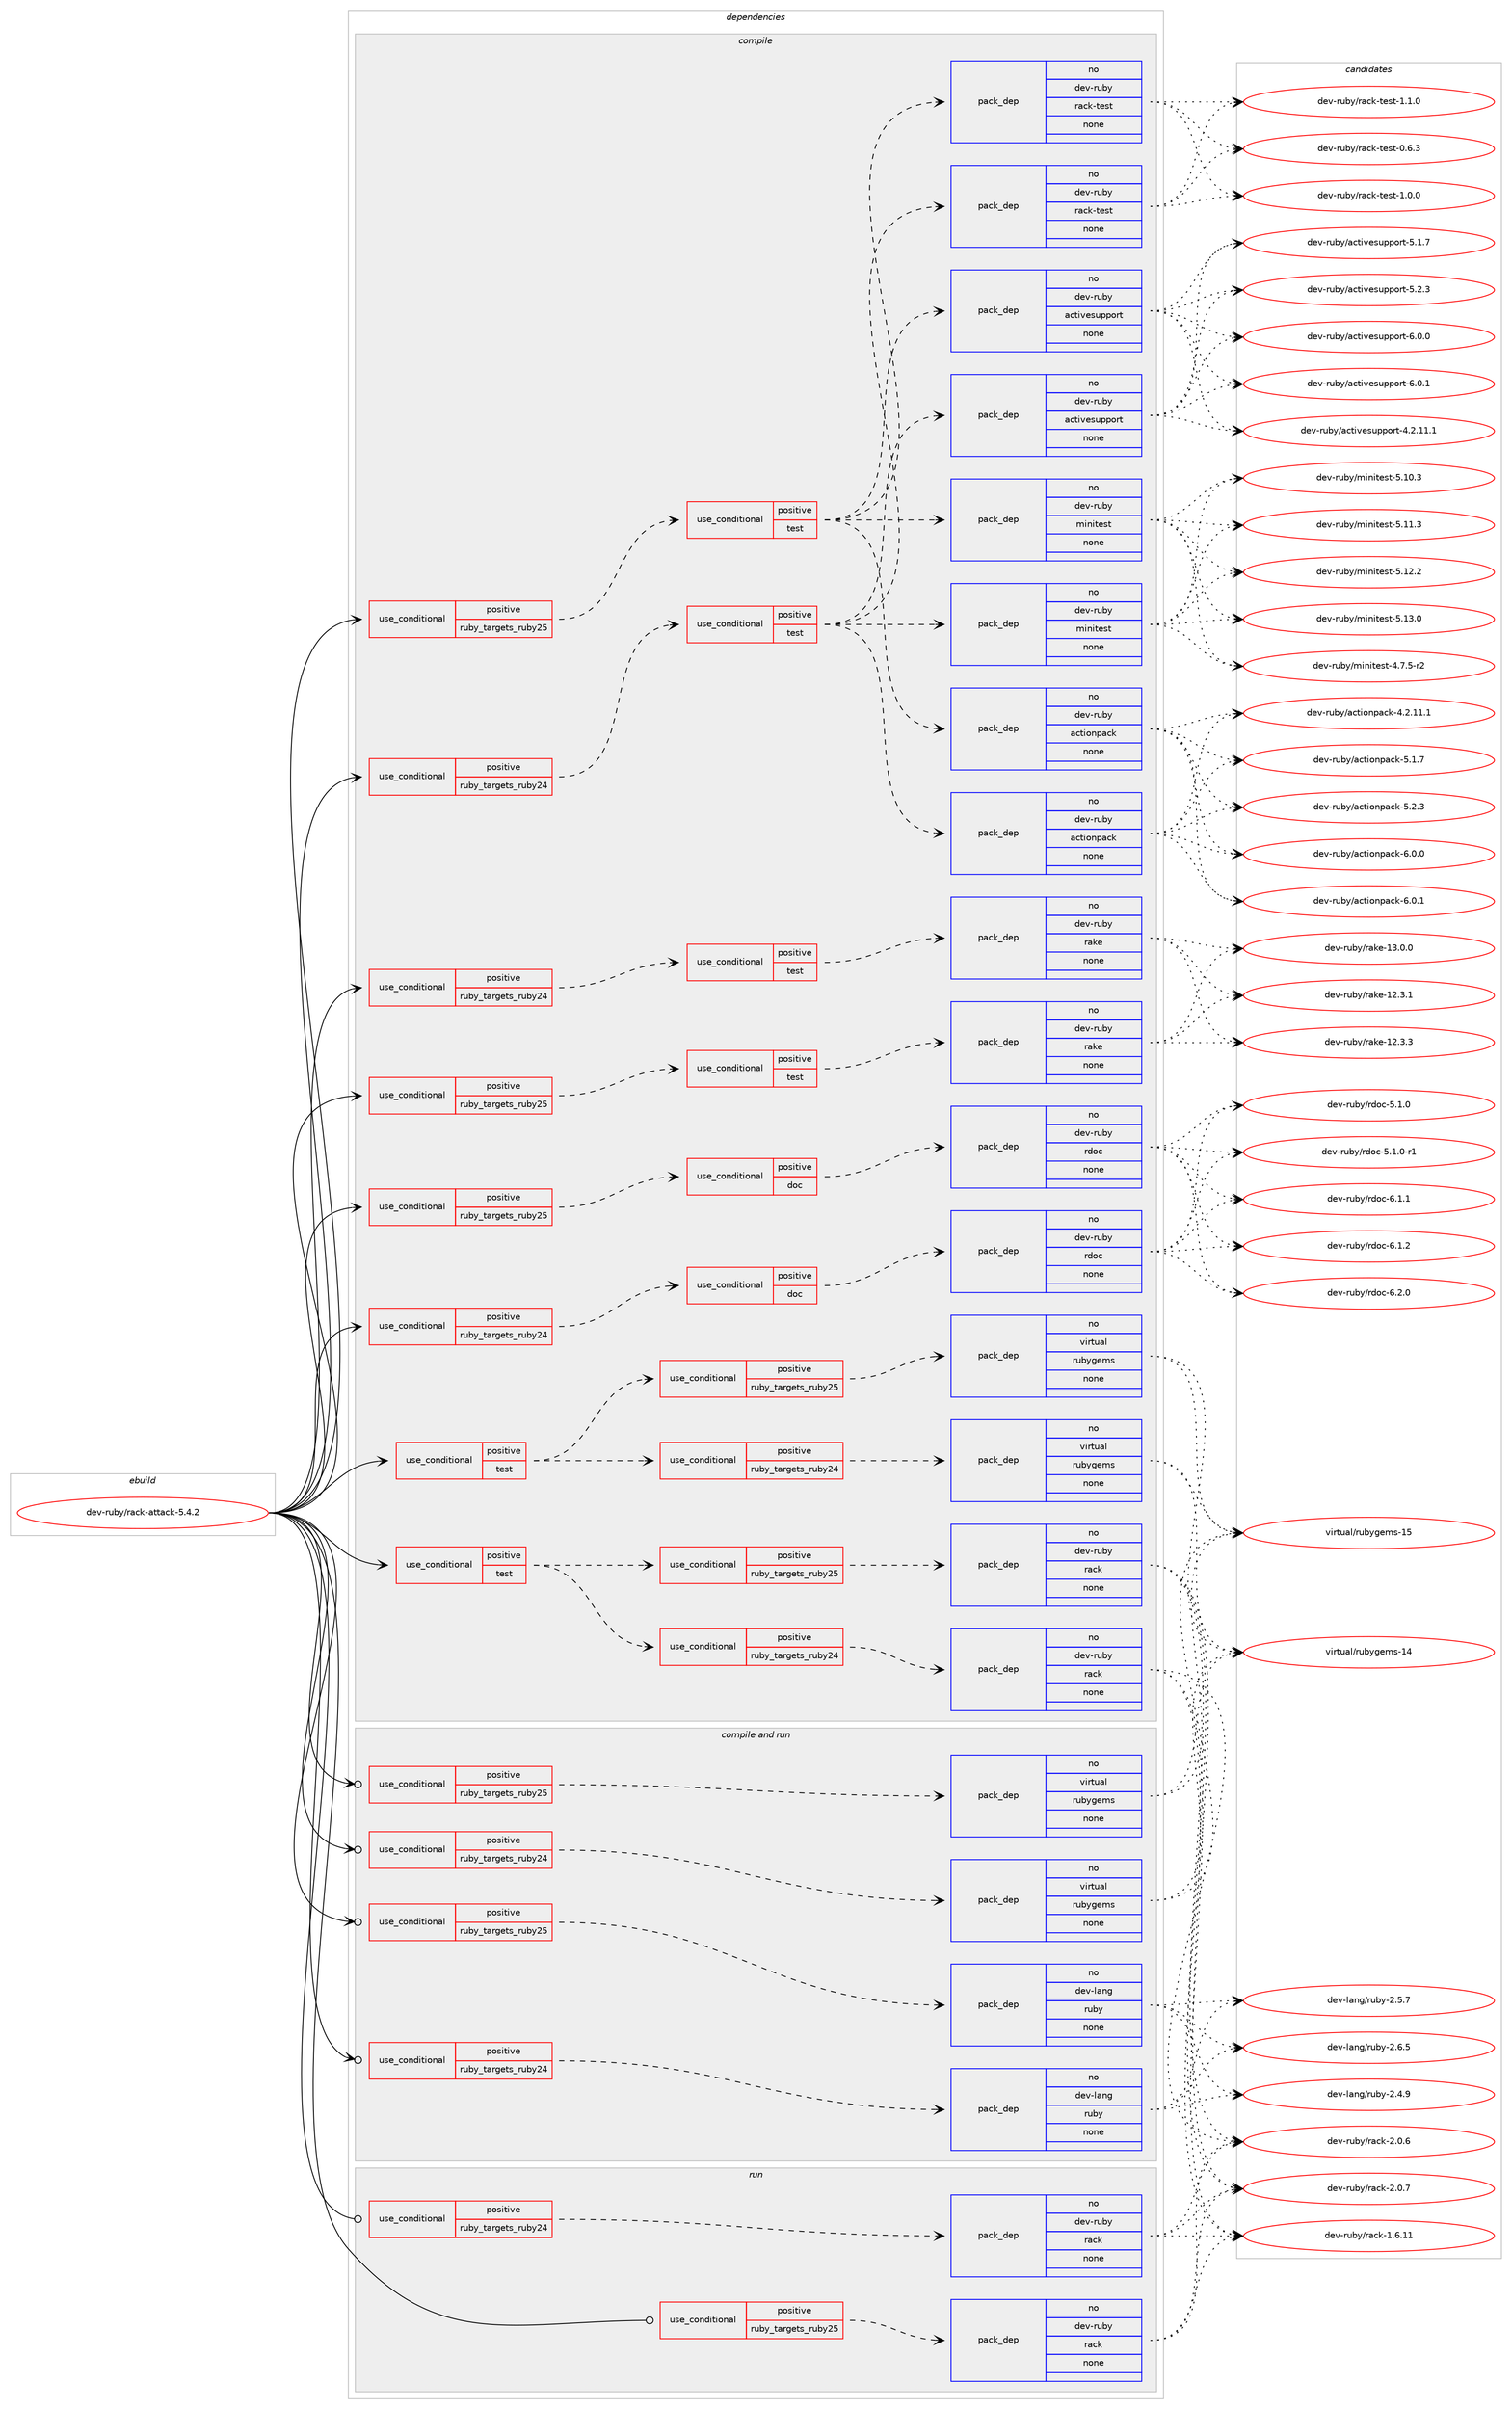 digraph prolog {

# *************
# Graph options
# *************

newrank=true;
concentrate=true;
compound=true;
graph [rankdir=LR,fontname=Helvetica,fontsize=10,ranksep=1.5];#, ranksep=2.5, nodesep=0.2];
edge  [arrowhead=vee];
node  [fontname=Helvetica,fontsize=10];

# **********
# The ebuild
# **********

subgraph cluster_leftcol {
color=gray;
rank=same;
label=<<i>ebuild</i>>;
id [label="dev-ruby/rack-attack-5.4.2", color=red, width=4, href="../dev-ruby/rack-attack-5.4.2.svg"];
}

# ****************
# The dependencies
# ****************

subgraph cluster_midcol {
color=gray;
label=<<i>dependencies</i>>;
subgraph cluster_compile {
fillcolor="#eeeeee";
style=filled;
label=<<i>compile</i>>;
subgraph cond171265 {
dependency702301 [label=<<TABLE BORDER="0" CELLBORDER="1" CELLSPACING="0" CELLPADDING="4"><TR><TD ROWSPAN="3" CELLPADDING="10">use_conditional</TD></TR><TR><TD>positive</TD></TR><TR><TD>ruby_targets_ruby24</TD></TR></TABLE>>, shape=none, color=red];
subgraph cond171266 {
dependency702302 [label=<<TABLE BORDER="0" CELLBORDER="1" CELLSPACING="0" CELLPADDING="4"><TR><TD ROWSPAN="3" CELLPADDING="10">use_conditional</TD></TR><TR><TD>positive</TD></TR><TR><TD>doc</TD></TR></TABLE>>, shape=none, color=red];
subgraph pack519006 {
dependency702303 [label=<<TABLE BORDER="0" CELLBORDER="1" CELLSPACING="0" CELLPADDING="4" WIDTH="220"><TR><TD ROWSPAN="6" CELLPADDING="30">pack_dep</TD></TR><TR><TD WIDTH="110">no</TD></TR><TR><TD>dev-ruby</TD></TR><TR><TD>rdoc</TD></TR><TR><TD>none</TD></TR><TR><TD></TD></TR></TABLE>>, shape=none, color=blue];
}
dependency702302:e -> dependency702303:w [weight=20,style="dashed",arrowhead="vee"];
}
dependency702301:e -> dependency702302:w [weight=20,style="dashed",arrowhead="vee"];
}
id:e -> dependency702301:w [weight=20,style="solid",arrowhead="vee"];
subgraph cond171267 {
dependency702304 [label=<<TABLE BORDER="0" CELLBORDER="1" CELLSPACING="0" CELLPADDING="4"><TR><TD ROWSPAN="3" CELLPADDING="10">use_conditional</TD></TR><TR><TD>positive</TD></TR><TR><TD>ruby_targets_ruby24</TD></TR></TABLE>>, shape=none, color=red];
subgraph cond171268 {
dependency702305 [label=<<TABLE BORDER="0" CELLBORDER="1" CELLSPACING="0" CELLPADDING="4"><TR><TD ROWSPAN="3" CELLPADDING="10">use_conditional</TD></TR><TR><TD>positive</TD></TR><TR><TD>test</TD></TR></TABLE>>, shape=none, color=red];
subgraph pack519007 {
dependency702306 [label=<<TABLE BORDER="0" CELLBORDER="1" CELLSPACING="0" CELLPADDING="4" WIDTH="220"><TR><TD ROWSPAN="6" CELLPADDING="30">pack_dep</TD></TR><TR><TD WIDTH="110">no</TD></TR><TR><TD>dev-ruby</TD></TR><TR><TD>actionpack</TD></TR><TR><TD>none</TD></TR><TR><TD></TD></TR></TABLE>>, shape=none, color=blue];
}
dependency702305:e -> dependency702306:w [weight=20,style="dashed",arrowhead="vee"];
subgraph pack519008 {
dependency702307 [label=<<TABLE BORDER="0" CELLBORDER="1" CELLSPACING="0" CELLPADDING="4" WIDTH="220"><TR><TD ROWSPAN="6" CELLPADDING="30">pack_dep</TD></TR><TR><TD WIDTH="110">no</TD></TR><TR><TD>dev-ruby</TD></TR><TR><TD>activesupport</TD></TR><TR><TD>none</TD></TR><TR><TD></TD></TR></TABLE>>, shape=none, color=blue];
}
dependency702305:e -> dependency702307:w [weight=20,style="dashed",arrowhead="vee"];
subgraph pack519009 {
dependency702308 [label=<<TABLE BORDER="0" CELLBORDER="1" CELLSPACING="0" CELLPADDING="4" WIDTH="220"><TR><TD ROWSPAN="6" CELLPADDING="30">pack_dep</TD></TR><TR><TD WIDTH="110">no</TD></TR><TR><TD>dev-ruby</TD></TR><TR><TD>rack-test</TD></TR><TR><TD>none</TD></TR><TR><TD></TD></TR></TABLE>>, shape=none, color=blue];
}
dependency702305:e -> dependency702308:w [weight=20,style="dashed",arrowhead="vee"];
subgraph pack519010 {
dependency702309 [label=<<TABLE BORDER="0" CELLBORDER="1" CELLSPACING="0" CELLPADDING="4" WIDTH="220"><TR><TD ROWSPAN="6" CELLPADDING="30">pack_dep</TD></TR><TR><TD WIDTH="110">no</TD></TR><TR><TD>dev-ruby</TD></TR><TR><TD>minitest</TD></TR><TR><TD>none</TD></TR><TR><TD></TD></TR></TABLE>>, shape=none, color=blue];
}
dependency702305:e -> dependency702309:w [weight=20,style="dashed",arrowhead="vee"];
}
dependency702304:e -> dependency702305:w [weight=20,style="dashed",arrowhead="vee"];
}
id:e -> dependency702304:w [weight=20,style="solid",arrowhead="vee"];
subgraph cond171269 {
dependency702310 [label=<<TABLE BORDER="0" CELLBORDER="1" CELLSPACING="0" CELLPADDING="4"><TR><TD ROWSPAN="3" CELLPADDING="10">use_conditional</TD></TR><TR><TD>positive</TD></TR><TR><TD>ruby_targets_ruby24</TD></TR></TABLE>>, shape=none, color=red];
subgraph cond171270 {
dependency702311 [label=<<TABLE BORDER="0" CELLBORDER="1" CELLSPACING="0" CELLPADDING="4"><TR><TD ROWSPAN="3" CELLPADDING="10">use_conditional</TD></TR><TR><TD>positive</TD></TR><TR><TD>test</TD></TR></TABLE>>, shape=none, color=red];
subgraph pack519011 {
dependency702312 [label=<<TABLE BORDER="0" CELLBORDER="1" CELLSPACING="0" CELLPADDING="4" WIDTH="220"><TR><TD ROWSPAN="6" CELLPADDING="30">pack_dep</TD></TR><TR><TD WIDTH="110">no</TD></TR><TR><TD>dev-ruby</TD></TR><TR><TD>rake</TD></TR><TR><TD>none</TD></TR><TR><TD></TD></TR></TABLE>>, shape=none, color=blue];
}
dependency702311:e -> dependency702312:w [weight=20,style="dashed",arrowhead="vee"];
}
dependency702310:e -> dependency702311:w [weight=20,style="dashed",arrowhead="vee"];
}
id:e -> dependency702310:w [weight=20,style="solid",arrowhead="vee"];
subgraph cond171271 {
dependency702313 [label=<<TABLE BORDER="0" CELLBORDER="1" CELLSPACING="0" CELLPADDING="4"><TR><TD ROWSPAN="3" CELLPADDING="10">use_conditional</TD></TR><TR><TD>positive</TD></TR><TR><TD>ruby_targets_ruby25</TD></TR></TABLE>>, shape=none, color=red];
subgraph cond171272 {
dependency702314 [label=<<TABLE BORDER="0" CELLBORDER="1" CELLSPACING="0" CELLPADDING="4"><TR><TD ROWSPAN="3" CELLPADDING="10">use_conditional</TD></TR><TR><TD>positive</TD></TR><TR><TD>doc</TD></TR></TABLE>>, shape=none, color=red];
subgraph pack519012 {
dependency702315 [label=<<TABLE BORDER="0" CELLBORDER="1" CELLSPACING="0" CELLPADDING="4" WIDTH="220"><TR><TD ROWSPAN="6" CELLPADDING="30">pack_dep</TD></TR><TR><TD WIDTH="110">no</TD></TR><TR><TD>dev-ruby</TD></TR><TR><TD>rdoc</TD></TR><TR><TD>none</TD></TR><TR><TD></TD></TR></TABLE>>, shape=none, color=blue];
}
dependency702314:e -> dependency702315:w [weight=20,style="dashed",arrowhead="vee"];
}
dependency702313:e -> dependency702314:w [weight=20,style="dashed",arrowhead="vee"];
}
id:e -> dependency702313:w [weight=20,style="solid",arrowhead="vee"];
subgraph cond171273 {
dependency702316 [label=<<TABLE BORDER="0" CELLBORDER="1" CELLSPACING="0" CELLPADDING="4"><TR><TD ROWSPAN="3" CELLPADDING="10">use_conditional</TD></TR><TR><TD>positive</TD></TR><TR><TD>ruby_targets_ruby25</TD></TR></TABLE>>, shape=none, color=red];
subgraph cond171274 {
dependency702317 [label=<<TABLE BORDER="0" CELLBORDER="1" CELLSPACING="0" CELLPADDING="4"><TR><TD ROWSPAN="3" CELLPADDING="10">use_conditional</TD></TR><TR><TD>positive</TD></TR><TR><TD>test</TD></TR></TABLE>>, shape=none, color=red];
subgraph pack519013 {
dependency702318 [label=<<TABLE BORDER="0" CELLBORDER="1" CELLSPACING="0" CELLPADDING="4" WIDTH="220"><TR><TD ROWSPAN="6" CELLPADDING="30">pack_dep</TD></TR><TR><TD WIDTH="110">no</TD></TR><TR><TD>dev-ruby</TD></TR><TR><TD>actionpack</TD></TR><TR><TD>none</TD></TR><TR><TD></TD></TR></TABLE>>, shape=none, color=blue];
}
dependency702317:e -> dependency702318:w [weight=20,style="dashed",arrowhead="vee"];
subgraph pack519014 {
dependency702319 [label=<<TABLE BORDER="0" CELLBORDER="1" CELLSPACING="0" CELLPADDING="4" WIDTH="220"><TR><TD ROWSPAN="6" CELLPADDING="30">pack_dep</TD></TR><TR><TD WIDTH="110">no</TD></TR><TR><TD>dev-ruby</TD></TR><TR><TD>activesupport</TD></TR><TR><TD>none</TD></TR><TR><TD></TD></TR></TABLE>>, shape=none, color=blue];
}
dependency702317:e -> dependency702319:w [weight=20,style="dashed",arrowhead="vee"];
subgraph pack519015 {
dependency702320 [label=<<TABLE BORDER="0" CELLBORDER="1" CELLSPACING="0" CELLPADDING="4" WIDTH="220"><TR><TD ROWSPAN="6" CELLPADDING="30">pack_dep</TD></TR><TR><TD WIDTH="110">no</TD></TR><TR><TD>dev-ruby</TD></TR><TR><TD>rack-test</TD></TR><TR><TD>none</TD></TR><TR><TD></TD></TR></TABLE>>, shape=none, color=blue];
}
dependency702317:e -> dependency702320:w [weight=20,style="dashed",arrowhead="vee"];
subgraph pack519016 {
dependency702321 [label=<<TABLE BORDER="0" CELLBORDER="1" CELLSPACING="0" CELLPADDING="4" WIDTH="220"><TR><TD ROWSPAN="6" CELLPADDING="30">pack_dep</TD></TR><TR><TD WIDTH="110">no</TD></TR><TR><TD>dev-ruby</TD></TR><TR><TD>minitest</TD></TR><TR><TD>none</TD></TR><TR><TD></TD></TR></TABLE>>, shape=none, color=blue];
}
dependency702317:e -> dependency702321:w [weight=20,style="dashed",arrowhead="vee"];
}
dependency702316:e -> dependency702317:w [weight=20,style="dashed",arrowhead="vee"];
}
id:e -> dependency702316:w [weight=20,style="solid",arrowhead="vee"];
subgraph cond171275 {
dependency702322 [label=<<TABLE BORDER="0" CELLBORDER="1" CELLSPACING="0" CELLPADDING="4"><TR><TD ROWSPAN="3" CELLPADDING="10">use_conditional</TD></TR><TR><TD>positive</TD></TR><TR><TD>ruby_targets_ruby25</TD></TR></TABLE>>, shape=none, color=red];
subgraph cond171276 {
dependency702323 [label=<<TABLE BORDER="0" CELLBORDER="1" CELLSPACING="0" CELLPADDING="4"><TR><TD ROWSPAN="3" CELLPADDING="10">use_conditional</TD></TR><TR><TD>positive</TD></TR><TR><TD>test</TD></TR></TABLE>>, shape=none, color=red];
subgraph pack519017 {
dependency702324 [label=<<TABLE BORDER="0" CELLBORDER="1" CELLSPACING="0" CELLPADDING="4" WIDTH="220"><TR><TD ROWSPAN="6" CELLPADDING="30">pack_dep</TD></TR><TR><TD WIDTH="110">no</TD></TR><TR><TD>dev-ruby</TD></TR><TR><TD>rake</TD></TR><TR><TD>none</TD></TR><TR><TD></TD></TR></TABLE>>, shape=none, color=blue];
}
dependency702323:e -> dependency702324:w [weight=20,style="dashed",arrowhead="vee"];
}
dependency702322:e -> dependency702323:w [weight=20,style="dashed",arrowhead="vee"];
}
id:e -> dependency702322:w [weight=20,style="solid",arrowhead="vee"];
subgraph cond171277 {
dependency702325 [label=<<TABLE BORDER="0" CELLBORDER="1" CELLSPACING="0" CELLPADDING="4"><TR><TD ROWSPAN="3" CELLPADDING="10">use_conditional</TD></TR><TR><TD>positive</TD></TR><TR><TD>test</TD></TR></TABLE>>, shape=none, color=red];
subgraph cond171278 {
dependency702326 [label=<<TABLE BORDER="0" CELLBORDER="1" CELLSPACING="0" CELLPADDING="4"><TR><TD ROWSPAN="3" CELLPADDING="10">use_conditional</TD></TR><TR><TD>positive</TD></TR><TR><TD>ruby_targets_ruby24</TD></TR></TABLE>>, shape=none, color=red];
subgraph pack519018 {
dependency702327 [label=<<TABLE BORDER="0" CELLBORDER="1" CELLSPACING="0" CELLPADDING="4" WIDTH="220"><TR><TD ROWSPAN="6" CELLPADDING="30">pack_dep</TD></TR><TR><TD WIDTH="110">no</TD></TR><TR><TD>dev-ruby</TD></TR><TR><TD>rack</TD></TR><TR><TD>none</TD></TR><TR><TD></TD></TR></TABLE>>, shape=none, color=blue];
}
dependency702326:e -> dependency702327:w [weight=20,style="dashed",arrowhead="vee"];
}
dependency702325:e -> dependency702326:w [weight=20,style="dashed",arrowhead="vee"];
subgraph cond171279 {
dependency702328 [label=<<TABLE BORDER="0" CELLBORDER="1" CELLSPACING="0" CELLPADDING="4"><TR><TD ROWSPAN="3" CELLPADDING="10">use_conditional</TD></TR><TR><TD>positive</TD></TR><TR><TD>ruby_targets_ruby25</TD></TR></TABLE>>, shape=none, color=red];
subgraph pack519019 {
dependency702329 [label=<<TABLE BORDER="0" CELLBORDER="1" CELLSPACING="0" CELLPADDING="4" WIDTH="220"><TR><TD ROWSPAN="6" CELLPADDING="30">pack_dep</TD></TR><TR><TD WIDTH="110">no</TD></TR><TR><TD>dev-ruby</TD></TR><TR><TD>rack</TD></TR><TR><TD>none</TD></TR><TR><TD></TD></TR></TABLE>>, shape=none, color=blue];
}
dependency702328:e -> dependency702329:w [weight=20,style="dashed",arrowhead="vee"];
}
dependency702325:e -> dependency702328:w [weight=20,style="dashed",arrowhead="vee"];
}
id:e -> dependency702325:w [weight=20,style="solid",arrowhead="vee"];
subgraph cond171280 {
dependency702330 [label=<<TABLE BORDER="0" CELLBORDER="1" CELLSPACING="0" CELLPADDING="4"><TR><TD ROWSPAN="3" CELLPADDING="10">use_conditional</TD></TR><TR><TD>positive</TD></TR><TR><TD>test</TD></TR></TABLE>>, shape=none, color=red];
subgraph cond171281 {
dependency702331 [label=<<TABLE BORDER="0" CELLBORDER="1" CELLSPACING="0" CELLPADDING="4"><TR><TD ROWSPAN="3" CELLPADDING="10">use_conditional</TD></TR><TR><TD>positive</TD></TR><TR><TD>ruby_targets_ruby24</TD></TR></TABLE>>, shape=none, color=red];
subgraph pack519020 {
dependency702332 [label=<<TABLE BORDER="0" CELLBORDER="1" CELLSPACING="0" CELLPADDING="4" WIDTH="220"><TR><TD ROWSPAN="6" CELLPADDING="30">pack_dep</TD></TR><TR><TD WIDTH="110">no</TD></TR><TR><TD>virtual</TD></TR><TR><TD>rubygems</TD></TR><TR><TD>none</TD></TR><TR><TD></TD></TR></TABLE>>, shape=none, color=blue];
}
dependency702331:e -> dependency702332:w [weight=20,style="dashed",arrowhead="vee"];
}
dependency702330:e -> dependency702331:w [weight=20,style="dashed",arrowhead="vee"];
subgraph cond171282 {
dependency702333 [label=<<TABLE BORDER="0" CELLBORDER="1" CELLSPACING="0" CELLPADDING="4"><TR><TD ROWSPAN="3" CELLPADDING="10">use_conditional</TD></TR><TR><TD>positive</TD></TR><TR><TD>ruby_targets_ruby25</TD></TR></TABLE>>, shape=none, color=red];
subgraph pack519021 {
dependency702334 [label=<<TABLE BORDER="0" CELLBORDER="1" CELLSPACING="0" CELLPADDING="4" WIDTH="220"><TR><TD ROWSPAN="6" CELLPADDING="30">pack_dep</TD></TR><TR><TD WIDTH="110">no</TD></TR><TR><TD>virtual</TD></TR><TR><TD>rubygems</TD></TR><TR><TD>none</TD></TR><TR><TD></TD></TR></TABLE>>, shape=none, color=blue];
}
dependency702333:e -> dependency702334:w [weight=20,style="dashed",arrowhead="vee"];
}
dependency702330:e -> dependency702333:w [weight=20,style="dashed",arrowhead="vee"];
}
id:e -> dependency702330:w [weight=20,style="solid",arrowhead="vee"];
}
subgraph cluster_compileandrun {
fillcolor="#eeeeee";
style=filled;
label=<<i>compile and run</i>>;
subgraph cond171283 {
dependency702335 [label=<<TABLE BORDER="0" CELLBORDER="1" CELLSPACING="0" CELLPADDING="4"><TR><TD ROWSPAN="3" CELLPADDING="10">use_conditional</TD></TR><TR><TD>positive</TD></TR><TR><TD>ruby_targets_ruby24</TD></TR></TABLE>>, shape=none, color=red];
subgraph pack519022 {
dependency702336 [label=<<TABLE BORDER="0" CELLBORDER="1" CELLSPACING="0" CELLPADDING="4" WIDTH="220"><TR><TD ROWSPAN="6" CELLPADDING="30">pack_dep</TD></TR><TR><TD WIDTH="110">no</TD></TR><TR><TD>dev-lang</TD></TR><TR><TD>ruby</TD></TR><TR><TD>none</TD></TR><TR><TD></TD></TR></TABLE>>, shape=none, color=blue];
}
dependency702335:e -> dependency702336:w [weight=20,style="dashed",arrowhead="vee"];
}
id:e -> dependency702335:w [weight=20,style="solid",arrowhead="odotvee"];
subgraph cond171284 {
dependency702337 [label=<<TABLE BORDER="0" CELLBORDER="1" CELLSPACING="0" CELLPADDING="4"><TR><TD ROWSPAN="3" CELLPADDING="10">use_conditional</TD></TR><TR><TD>positive</TD></TR><TR><TD>ruby_targets_ruby24</TD></TR></TABLE>>, shape=none, color=red];
subgraph pack519023 {
dependency702338 [label=<<TABLE BORDER="0" CELLBORDER="1" CELLSPACING="0" CELLPADDING="4" WIDTH="220"><TR><TD ROWSPAN="6" CELLPADDING="30">pack_dep</TD></TR><TR><TD WIDTH="110">no</TD></TR><TR><TD>virtual</TD></TR><TR><TD>rubygems</TD></TR><TR><TD>none</TD></TR><TR><TD></TD></TR></TABLE>>, shape=none, color=blue];
}
dependency702337:e -> dependency702338:w [weight=20,style="dashed",arrowhead="vee"];
}
id:e -> dependency702337:w [weight=20,style="solid",arrowhead="odotvee"];
subgraph cond171285 {
dependency702339 [label=<<TABLE BORDER="0" CELLBORDER="1" CELLSPACING="0" CELLPADDING="4"><TR><TD ROWSPAN="3" CELLPADDING="10">use_conditional</TD></TR><TR><TD>positive</TD></TR><TR><TD>ruby_targets_ruby25</TD></TR></TABLE>>, shape=none, color=red];
subgraph pack519024 {
dependency702340 [label=<<TABLE BORDER="0" CELLBORDER="1" CELLSPACING="0" CELLPADDING="4" WIDTH="220"><TR><TD ROWSPAN="6" CELLPADDING="30">pack_dep</TD></TR><TR><TD WIDTH="110">no</TD></TR><TR><TD>dev-lang</TD></TR><TR><TD>ruby</TD></TR><TR><TD>none</TD></TR><TR><TD></TD></TR></TABLE>>, shape=none, color=blue];
}
dependency702339:e -> dependency702340:w [weight=20,style="dashed",arrowhead="vee"];
}
id:e -> dependency702339:w [weight=20,style="solid",arrowhead="odotvee"];
subgraph cond171286 {
dependency702341 [label=<<TABLE BORDER="0" CELLBORDER="1" CELLSPACING="0" CELLPADDING="4"><TR><TD ROWSPAN="3" CELLPADDING="10">use_conditional</TD></TR><TR><TD>positive</TD></TR><TR><TD>ruby_targets_ruby25</TD></TR></TABLE>>, shape=none, color=red];
subgraph pack519025 {
dependency702342 [label=<<TABLE BORDER="0" CELLBORDER="1" CELLSPACING="0" CELLPADDING="4" WIDTH="220"><TR><TD ROWSPAN="6" CELLPADDING="30">pack_dep</TD></TR><TR><TD WIDTH="110">no</TD></TR><TR><TD>virtual</TD></TR><TR><TD>rubygems</TD></TR><TR><TD>none</TD></TR><TR><TD></TD></TR></TABLE>>, shape=none, color=blue];
}
dependency702341:e -> dependency702342:w [weight=20,style="dashed",arrowhead="vee"];
}
id:e -> dependency702341:w [weight=20,style="solid",arrowhead="odotvee"];
}
subgraph cluster_run {
fillcolor="#eeeeee";
style=filled;
label=<<i>run</i>>;
subgraph cond171287 {
dependency702343 [label=<<TABLE BORDER="0" CELLBORDER="1" CELLSPACING="0" CELLPADDING="4"><TR><TD ROWSPAN="3" CELLPADDING="10">use_conditional</TD></TR><TR><TD>positive</TD></TR><TR><TD>ruby_targets_ruby24</TD></TR></TABLE>>, shape=none, color=red];
subgraph pack519026 {
dependency702344 [label=<<TABLE BORDER="0" CELLBORDER="1" CELLSPACING="0" CELLPADDING="4" WIDTH="220"><TR><TD ROWSPAN="6" CELLPADDING="30">pack_dep</TD></TR><TR><TD WIDTH="110">no</TD></TR><TR><TD>dev-ruby</TD></TR><TR><TD>rack</TD></TR><TR><TD>none</TD></TR><TR><TD></TD></TR></TABLE>>, shape=none, color=blue];
}
dependency702343:e -> dependency702344:w [weight=20,style="dashed",arrowhead="vee"];
}
id:e -> dependency702343:w [weight=20,style="solid",arrowhead="odot"];
subgraph cond171288 {
dependency702345 [label=<<TABLE BORDER="0" CELLBORDER="1" CELLSPACING="0" CELLPADDING="4"><TR><TD ROWSPAN="3" CELLPADDING="10">use_conditional</TD></TR><TR><TD>positive</TD></TR><TR><TD>ruby_targets_ruby25</TD></TR></TABLE>>, shape=none, color=red];
subgraph pack519027 {
dependency702346 [label=<<TABLE BORDER="0" CELLBORDER="1" CELLSPACING="0" CELLPADDING="4" WIDTH="220"><TR><TD ROWSPAN="6" CELLPADDING="30">pack_dep</TD></TR><TR><TD WIDTH="110">no</TD></TR><TR><TD>dev-ruby</TD></TR><TR><TD>rack</TD></TR><TR><TD>none</TD></TR><TR><TD></TD></TR></TABLE>>, shape=none, color=blue];
}
dependency702345:e -> dependency702346:w [weight=20,style="dashed",arrowhead="vee"];
}
id:e -> dependency702345:w [weight=20,style="solid",arrowhead="odot"];
}
}

# **************
# The candidates
# **************

subgraph cluster_choices {
rank=same;
color=gray;
label=<<i>candidates</i>>;

subgraph choice519006 {
color=black;
nodesep=1;
choice10010111845114117981214711410011199455346494648 [label="dev-ruby/rdoc-5.1.0", color=red, width=4,href="../dev-ruby/rdoc-5.1.0.svg"];
choice100101118451141179812147114100111994553464946484511449 [label="dev-ruby/rdoc-5.1.0-r1", color=red, width=4,href="../dev-ruby/rdoc-5.1.0-r1.svg"];
choice10010111845114117981214711410011199455446494649 [label="dev-ruby/rdoc-6.1.1", color=red, width=4,href="../dev-ruby/rdoc-6.1.1.svg"];
choice10010111845114117981214711410011199455446494650 [label="dev-ruby/rdoc-6.1.2", color=red, width=4,href="../dev-ruby/rdoc-6.1.2.svg"];
choice10010111845114117981214711410011199455446504648 [label="dev-ruby/rdoc-6.2.0", color=red, width=4,href="../dev-ruby/rdoc-6.2.0.svg"];
dependency702303:e -> choice10010111845114117981214711410011199455346494648:w [style=dotted,weight="100"];
dependency702303:e -> choice100101118451141179812147114100111994553464946484511449:w [style=dotted,weight="100"];
dependency702303:e -> choice10010111845114117981214711410011199455446494649:w [style=dotted,weight="100"];
dependency702303:e -> choice10010111845114117981214711410011199455446494650:w [style=dotted,weight="100"];
dependency702303:e -> choice10010111845114117981214711410011199455446504648:w [style=dotted,weight="100"];
}
subgraph choice519007 {
color=black;
nodesep=1;
choice10010111845114117981214797991161051111101129799107455246504649494649 [label="dev-ruby/actionpack-4.2.11.1", color=red, width=4,href="../dev-ruby/actionpack-4.2.11.1.svg"];
choice10010111845114117981214797991161051111101129799107455346494655 [label="dev-ruby/actionpack-5.1.7", color=red, width=4,href="../dev-ruby/actionpack-5.1.7.svg"];
choice10010111845114117981214797991161051111101129799107455346504651 [label="dev-ruby/actionpack-5.2.3", color=red, width=4,href="../dev-ruby/actionpack-5.2.3.svg"];
choice10010111845114117981214797991161051111101129799107455446484648 [label="dev-ruby/actionpack-6.0.0", color=red, width=4,href="../dev-ruby/actionpack-6.0.0.svg"];
choice10010111845114117981214797991161051111101129799107455446484649 [label="dev-ruby/actionpack-6.0.1", color=red, width=4,href="../dev-ruby/actionpack-6.0.1.svg"];
dependency702306:e -> choice10010111845114117981214797991161051111101129799107455246504649494649:w [style=dotted,weight="100"];
dependency702306:e -> choice10010111845114117981214797991161051111101129799107455346494655:w [style=dotted,weight="100"];
dependency702306:e -> choice10010111845114117981214797991161051111101129799107455346504651:w [style=dotted,weight="100"];
dependency702306:e -> choice10010111845114117981214797991161051111101129799107455446484648:w [style=dotted,weight="100"];
dependency702306:e -> choice10010111845114117981214797991161051111101129799107455446484649:w [style=dotted,weight="100"];
}
subgraph choice519008 {
color=black;
nodesep=1;
choice1001011184511411798121479799116105118101115117112112111114116455246504649494649 [label="dev-ruby/activesupport-4.2.11.1", color=red, width=4,href="../dev-ruby/activesupport-4.2.11.1.svg"];
choice1001011184511411798121479799116105118101115117112112111114116455346494655 [label="dev-ruby/activesupport-5.1.7", color=red, width=4,href="../dev-ruby/activesupport-5.1.7.svg"];
choice1001011184511411798121479799116105118101115117112112111114116455346504651 [label="dev-ruby/activesupport-5.2.3", color=red, width=4,href="../dev-ruby/activesupport-5.2.3.svg"];
choice1001011184511411798121479799116105118101115117112112111114116455446484648 [label="dev-ruby/activesupport-6.0.0", color=red, width=4,href="../dev-ruby/activesupport-6.0.0.svg"];
choice1001011184511411798121479799116105118101115117112112111114116455446484649 [label="dev-ruby/activesupport-6.0.1", color=red, width=4,href="../dev-ruby/activesupport-6.0.1.svg"];
dependency702307:e -> choice1001011184511411798121479799116105118101115117112112111114116455246504649494649:w [style=dotted,weight="100"];
dependency702307:e -> choice1001011184511411798121479799116105118101115117112112111114116455346494655:w [style=dotted,weight="100"];
dependency702307:e -> choice1001011184511411798121479799116105118101115117112112111114116455346504651:w [style=dotted,weight="100"];
dependency702307:e -> choice1001011184511411798121479799116105118101115117112112111114116455446484648:w [style=dotted,weight="100"];
dependency702307:e -> choice1001011184511411798121479799116105118101115117112112111114116455446484649:w [style=dotted,weight="100"];
}
subgraph choice519009 {
color=black;
nodesep=1;
choice100101118451141179812147114979910745116101115116454846544651 [label="dev-ruby/rack-test-0.6.3", color=red, width=4,href="../dev-ruby/rack-test-0.6.3.svg"];
choice100101118451141179812147114979910745116101115116454946484648 [label="dev-ruby/rack-test-1.0.0", color=red, width=4,href="../dev-ruby/rack-test-1.0.0.svg"];
choice100101118451141179812147114979910745116101115116454946494648 [label="dev-ruby/rack-test-1.1.0", color=red, width=4,href="../dev-ruby/rack-test-1.1.0.svg"];
dependency702308:e -> choice100101118451141179812147114979910745116101115116454846544651:w [style=dotted,weight="100"];
dependency702308:e -> choice100101118451141179812147114979910745116101115116454946484648:w [style=dotted,weight="100"];
dependency702308:e -> choice100101118451141179812147114979910745116101115116454946494648:w [style=dotted,weight="100"];
}
subgraph choice519010 {
color=black;
nodesep=1;
choice1001011184511411798121471091051101051161011151164552465546534511450 [label="dev-ruby/minitest-4.7.5-r2", color=red, width=4,href="../dev-ruby/minitest-4.7.5-r2.svg"];
choice10010111845114117981214710910511010511610111511645534649484651 [label="dev-ruby/minitest-5.10.3", color=red, width=4,href="../dev-ruby/minitest-5.10.3.svg"];
choice10010111845114117981214710910511010511610111511645534649494651 [label="dev-ruby/minitest-5.11.3", color=red, width=4,href="../dev-ruby/minitest-5.11.3.svg"];
choice10010111845114117981214710910511010511610111511645534649504650 [label="dev-ruby/minitest-5.12.2", color=red, width=4,href="../dev-ruby/minitest-5.12.2.svg"];
choice10010111845114117981214710910511010511610111511645534649514648 [label="dev-ruby/minitest-5.13.0", color=red, width=4,href="../dev-ruby/minitest-5.13.0.svg"];
dependency702309:e -> choice1001011184511411798121471091051101051161011151164552465546534511450:w [style=dotted,weight="100"];
dependency702309:e -> choice10010111845114117981214710910511010511610111511645534649484651:w [style=dotted,weight="100"];
dependency702309:e -> choice10010111845114117981214710910511010511610111511645534649494651:w [style=dotted,weight="100"];
dependency702309:e -> choice10010111845114117981214710910511010511610111511645534649504650:w [style=dotted,weight="100"];
dependency702309:e -> choice10010111845114117981214710910511010511610111511645534649514648:w [style=dotted,weight="100"];
}
subgraph choice519011 {
color=black;
nodesep=1;
choice1001011184511411798121471149710710145495046514649 [label="dev-ruby/rake-12.3.1", color=red, width=4,href="../dev-ruby/rake-12.3.1.svg"];
choice1001011184511411798121471149710710145495046514651 [label="dev-ruby/rake-12.3.3", color=red, width=4,href="../dev-ruby/rake-12.3.3.svg"];
choice1001011184511411798121471149710710145495146484648 [label="dev-ruby/rake-13.0.0", color=red, width=4,href="../dev-ruby/rake-13.0.0.svg"];
dependency702312:e -> choice1001011184511411798121471149710710145495046514649:w [style=dotted,weight="100"];
dependency702312:e -> choice1001011184511411798121471149710710145495046514651:w [style=dotted,weight="100"];
dependency702312:e -> choice1001011184511411798121471149710710145495146484648:w [style=dotted,weight="100"];
}
subgraph choice519012 {
color=black;
nodesep=1;
choice10010111845114117981214711410011199455346494648 [label="dev-ruby/rdoc-5.1.0", color=red, width=4,href="../dev-ruby/rdoc-5.1.0.svg"];
choice100101118451141179812147114100111994553464946484511449 [label="dev-ruby/rdoc-5.1.0-r1", color=red, width=4,href="../dev-ruby/rdoc-5.1.0-r1.svg"];
choice10010111845114117981214711410011199455446494649 [label="dev-ruby/rdoc-6.1.1", color=red, width=4,href="../dev-ruby/rdoc-6.1.1.svg"];
choice10010111845114117981214711410011199455446494650 [label="dev-ruby/rdoc-6.1.2", color=red, width=4,href="../dev-ruby/rdoc-6.1.2.svg"];
choice10010111845114117981214711410011199455446504648 [label="dev-ruby/rdoc-6.2.0", color=red, width=4,href="../dev-ruby/rdoc-6.2.0.svg"];
dependency702315:e -> choice10010111845114117981214711410011199455346494648:w [style=dotted,weight="100"];
dependency702315:e -> choice100101118451141179812147114100111994553464946484511449:w [style=dotted,weight="100"];
dependency702315:e -> choice10010111845114117981214711410011199455446494649:w [style=dotted,weight="100"];
dependency702315:e -> choice10010111845114117981214711410011199455446494650:w [style=dotted,weight="100"];
dependency702315:e -> choice10010111845114117981214711410011199455446504648:w [style=dotted,weight="100"];
}
subgraph choice519013 {
color=black;
nodesep=1;
choice10010111845114117981214797991161051111101129799107455246504649494649 [label="dev-ruby/actionpack-4.2.11.1", color=red, width=4,href="../dev-ruby/actionpack-4.2.11.1.svg"];
choice10010111845114117981214797991161051111101129799107455346494655 [label="dev-ruby/actionpack-5.1.7", color=red, width=4,href="../dev-ruby/actionpack-5.1.7.svg"];
choice10010111845114117981214797991161051111101129799107455346504651 [label="dev-ruby/actionpack-5.2.3", color=red, width=4,href="../dev-ruby/actionpack-5.2.3.svg"];
choice10010111845114117981214797991161051111101129799107455446484648 [label="dev-ruby/actionpack-6.0.0", color=red, width=4,href="../dev-ruby/actionpack-6.0.0.svg"];
choice10010111845114117981214797991161051111101129799107455446484649 [label="dev-ruby/actionpack-6.0.1", color=red, width=4,href="../dev-ruby/actionpack-6.0.1.svg"];
dependency702318:e -> choice10010111845114117981214797991161051111101129799107455246504649494649:w [style=dotted,weight="100"];
dependency702318:e -> choice10010111845114117981214797991161051111101129799107455346494655:w [style=dotted,weight="100"];
dependency702318:e -> choice10010111845114117981214797991161051111101129799107455346504651:w [style=dotted,weight="100"];
dependency702318:e -> choice10010111845114117981214797991161051111101129799107455446484648:w [style=dotted,weight="100"];
dependency702318:e -> choice10010111845114117981214797991161051111101129799107455446484649:w [style=dotted,weight="100"];
}
subgraph choice519014 {
color=black;
nodesep=1;
choice1001011184511411798121479799116105118101115117112112111114116455246504649494649 [label="dev-ruby/activesupport-4.2.11.1", color=red, width=4,href="../dev-ruby/activesupport-4.2.11.1.svg"];
choice1001011184511411798121479799116105118101115117112112111114116455346494655 [label="dev-ruby/activesupport-5.1.7", color=red, width=4,href="../dev-ruby/activesupport-5.1.7.svg"];
choice1001011184511411798121479799116105118101115117112112111114116455346504651 [label="dev-ruby/activesupport-5.2.3", color=red, width=4,href="../dev-ruby/activesupport-5.2.3.svg"];
choice1001011184511411798121479799116105118101115117112112111114116455446484648 [label="dev-ruby/activesupport-6.0.0", color=red, width=4,href="../dev-ruby/activesupport-6.0.0.svg"];
choice1001011184511411798121479799116105118101115117112112111114116455446484649 [label="dev-ruby/activesupport-6.0.1", color=red, width=4,href="../dev-ruby/activesupport-6.0.1.svg"];
dependency702319:e -> choice1001011184511411798121479799116105118101115117112112111114116455246504649494649:w [style=dotted,weight="100"];
dependency702319:e -> choice1001011184511411798121479799116105118101115117112112111114116455346494655:w [style=dotted,weight="100"];
dependency702319:e -> choice1001011184511411798121479799116105118101115117112112111114116455346504651:w [style=dotted,weight="100"];
dependency702319:e -> choice1001011184511411798121479799116105118101115117112112111114116455446484648:w [style=dotted,weight="100"];
dependency702319:e -> choice1001011184511411798121479799116105118101115117112112111114116455446484649:w [style=dotted,weight="100"];
}
subgraph choice519015 {
color=black;
nodesep=1;
choice100101118451141179812147114979910745116101115116454846544651 [label="dev-ruby/rack-test-0.6.3", color=red, width=4,href="../dev-ruby/rack-test-0.6.3.svg"];
choice100101118451141179812147114979910745116101115116454946484648 [label="dev-ruby/rack-test-1.0.0", color=red, width=4,href="../dev-ruby/rack-test-1.0.0.svg"];
choice100101118451141179812147114979910745116101115116454946494648 [label="dev-ruby/rack-test-1.1.0", color=red, width=4,href="../dev-ruby/rack-test-1.1.0.svg"];
dependency702320:e -> choice100101118451141179812147114979910745116101115116454846544651:w [style=dotted,weight="100"];
dependency702320:e -> choice100101118451141179812147114979910745116101115116454946484648:w [style=dotted,weight="100"];
dependency702320:e -> choice100101118451141179812147114979910745116101115116454946494648:w [style=dotted,weight="100"];
}
subgraph choice519016 {
color=black;
nodesep=1;
choice1001011184511411798121471091051101051161011151164552465546534511450 [label="dev-ruby/minitest-4.7.5-r2", color=red, width=4,href="../dev-ruby/minitest-4.7.5-r2.svg"];
choice10010111845114117981214710910511010511610111511645534649484651 [label="dev-ruby/minitest-5.10.3", color=red, width=4,href="../dev-ruby/minitest-5.10.3.svg"];
choice10010111845114117981214710910511010511610111511645534649494651 [label="dev-ruby/minitest-5.11.3", color=red, width=4,href="../dev-ruby/minitest-5.11.3.svg"];
choice10010111845114117981214710910511010511610111511645534649504650 [label="dev-ruby/minitest-5.12.2", color=red, width=4,href="../dev-ruby/minitest-5.12.2.svg"];
choice10010111845114117981214710910511010511610111511645534649514648 [label="dev-ruby/minitest-5.13.0", color=red, width=4,href="../dev-ruby/minitest-5.13.0.svg"];
dependency702321:e -> choice1001011184511411798121471091051101051161011151164552465546534511450:w [style=dotted,weight="100"];
dependency702321:e -> choice10010111845114117981214710910511010511610111511645534649484651:w [style=dotted,weight="100"];
dependency702321:e -> choice10010111845114117981214710910511010511610111511645534649494651:w [style=dotted,weight="100"];
dependency702321:e -> choice10010111845114117981214710910511010511610111511645534649504650:w [style=dotted,weight="100"];
dependency702321:e -> choice10010111845114117981214710910511010511610111511645534649514648:w [style=dotted,weight="100"];
}
subgraph choice519017 {
color=black;
nodesep=1;
choice1001011184511411798121471149710710145495046514649 [label="dev-ruby/rake-12.3.1", color=red, width=4,href="../dev-ruby/rake-12.3.1.svg"];
choice1001011184511411798121471149710710145495046514651 [label="dev-ruby/rake-12.3.3", color=red, width=4,href="../dev-ruby/rake-12.3.3.svg"];
choice1001011184511411798121471149710710145495146484648 [label="dev-ruby/rake-13.0.0", color=red, width=4,href="../dev-ruby/rake-13.0.0.svg"];
dependency702324:e -> choice1001011184511411798121471149710710145495046514649:w [style=dotted,weight="100"];
dependency702324:e -> choice1001011184511411798121471149710710145495046514651:w [style=dotted,weight="100"];
dependency702324:e -> choice1001011184511411798121471149710710145495146484648:w [style=dotted,weight="100"];
}
subgraph choice519018 {
color=black;
nodesep=1;
choice100101118451141179812147114979910745494654464949 [label="dev-ruby/rack-1.6.11", color=red, width=4,href="../dev-ruby/rack-1.6.11.svg"];
choice1001011184511411798121471149799107455046484654 [label="dev-ruby/rack-2.0.6", color=red, width=4,href="../dev-ruby/rack-2.0.6.svg"];
choice1001011184511411798121471149799107455046484655 [label="dev-ruby/rack-2.0.7", color=red, width=4,href="../dev-ruby/rack-2.0.7.svg"];
dependency702327:e -> choice100101118451141179812147114979910745494654464949:w [style=dotted,weight="100"];
dependency702327:e -> choice1001011184511411798121471149799107455046484654:w [style=dotted,weight="100"];
dependency702327:e -> choice1001011184511411798121471149799107455046484655:w [style=dotted,weight="100"];
}
subgraph choice519019 {
color=black;
nodesep=1;
choice100101118451141179812147114979910745494654464949 [label="dev-ruby/rack-1.6.11", color=red, width=4,href="../dev-ruby/rack-1.6.11.svg"];
choice1001011184511411798121471149799107455046484654 [label="dev-ruby/rack-2.0.6", color=red, width=4,href="../dev-ruby/rack-2.0.6.svg"];
choice1001011184511411798121471149799107455046484655 [label="dev-ruby/rack-2.0.7", color=red, width=4,href="../dev-ruby/rack-2.0.7.svg"];
dependency702329:e -> choice100101118451141179812147114979910745494654464949:w [style=dotted,weight="100"];
dependency702329:e -> choice1001011184511411798121471149799107455046484654:w [style=dotted,weight="100"];
dependency702329:e -> choice1001011184511411798121471149799107455046484655:w [style=dotted,weight="100"];
}
subgraph choice519020 {
color=black;
nodesep=1;
choice118105114116117971084711411798121103101109115454952 [label="virtual/rubygems-14", color=red, width=4,href="../virtual/rubygems-14.svg"];
choice118105114116117971084711411798121103101109115454953 [label="virtual/rubygems-15", color=red, width=4,href="../virtual/rubygems-15.svg"];
dependency702332:e -> choice118105114116117971084711411798121103101109115454952:w [style=dotted,weight="100"];
dependency702332:e -> choice118105114116117971084711411798121103101109115454953:w [style=dotted,weight="100"];
}
subgraph choice519021 {
color=black;
nodesep=1;
choice118105114116117971084711411798121103101109115454952 [label="virtual/rubygems-14", color=red, width=4,href="../virtual/rubygems-14.svg"];
choice118105114116117971084711411798121103101109115454953 [label="virtual/rubygems-15", color=red, width=4,href="../virtual/rubygems-15.svg"];
dependency702334:e -> choice118105114116117971084711411798121103101109115454952:w [style=dotted,weight="100"];
dependency702334:e -> choice118105114116117971084711411798121103101109115454953:w [style=dotted,weight="100"];
}
subgraph choice519022 {
color=black;
nodesep=1;
choice10010111845108971101034711411798121455046524657 [label="dev-lang/ruby-2.4.9", color=red, width=4,href="../dev-lang/ruby-2.4.9.svg"];
choice10010111845108971101034711411798121455046534655 [label="dev-lang/ruby-2.5.7", color=red, width=4,href="../dev-lang/ruby-2.5.7.svg"];
choice10010111845108971101034711411798121455046544653 [label="dev-lang/ruby-2.6.5", color=red, width=4,href="../dev-lang/ruby-2.6.5.svg"];
dependency702336:e -> choice10010111845108971101034711411798121455046524657:w [style=dotted,weight="100"];
dependency702336:e -> choice10010111845108971101034711411798121455046534655:w [style=dotted,weight="100"];
dependency702336:e -> choice10010111845108971101034711411798121455046544653:w [style=dotted,weight="100"];
}
subgraph choice519023 {
color=black;
nodesep=1;
choice118105114116117971084711411798121103101109115454952 [label="virtual/rubygems-14", color=red, width=4,href="../virtual/rubygems-14.svg"];
choice118105114116117971084711411798121103101109115454953 [label="virtual/rubygems-15", color=red, width=4,href="../virtual/rubygems-15.svg"];
dependency702338:e -> choice118105114116117971084711411798121103101109115454952:w [style=dotted,weight="100"];
dependency702338:e -> choice118105114116117971084711411798121103101109115454953:w [style=dotted,weight="100"];
}
subgraph choice519024 {
color=black;
nodesep=1;
choice10010111845108971101034711411798121455046524657 [label="dev-lang/ruby-2.4.9", color=red, width=4,href="../dev-lang/ruby-2.4.9.svg"];
choice10010111845108971101034711411798121455046534655 [label="dev-lang/ruby-2.5.7", color=red, width=4,href="../dev-lang/ruby-2.5.7.svg"];
choice10010111845108971101034711411798121455046544653 [label="dev-lang/ruby-2.6.5", color=red, width=4,href="../dev-lang/ruby-2.6.5.svg"];
dependency702340:e -> choice10010111845108971101034711411798121455046524657:w [style=dotted,weight="100"];
dependency702340:e -> choice10010111845108971101034711411798121455046534655:w [style=dotted,weight="100"];
dependency702340:e -> choice10010111845108971101034711411798121455046544653:w [style=dotted,weight="100"];
}
subgraph choice519025 {
color=black;
nodesep=1;
choice118105114116117971084711411798121103101109115454952 [label="virtual/rubygems-14", color=red, width=4,href="../virtual/rubygems-14.svg"];
choice118105114116117971084711411798121103101109115454953 [label="virtual/rubygems-15", color=red, width=4,href="../virtual/rubygems-15.svg"];
dependency702342:e -> choice118105114116117971084711411798121103101109115454952:w [style=dotted,weight="100"];
dependency702342:e -> choice118105114116117971084711411798121103101109115454953:w [style=dotted,weight="100"];
}
subgraph choice519026 {
color=black;
nodesep=1;
choice100101118451141179812147114979910745494654464949 [label="dev-ruby/rack-1.6.11", color=red, width=4,href="../dev-ruby/rack-1.6.11.svg"];
choice1001011184511411798121471149799107455046484654 [label="dev-ruby/rack-2.0.6", color=red, width=4,href="../dev-ruby/rack-2.0.6.svg"];
choice1001011184511411798121471149799107455046484655 [label="dev-ruby/rack-2.0.7", color=red, width=4,href="../dev-ruby/rack-2.0.7.svg"];
dependency702344:e -> choice100101118451141179812147114979910745494654464949:w [style=dotted,weight="100"];
dependency702344:e -> choice1001011184511411798121471149799107455046484654:w [style=dotted,weight="100"];
dependency702344:e -> choice1001011184511411798121471149799107455046484655:w [style=dotted,weight="100"];
}
subgraph choice519027 {
color=black;
nodesep=1;
choice100101118451141179812147114979910745494654464949 [label="dev-ruby/rack-1.6.11", color=red, width=4,href="../dev-ruby/rack-1.6.11.svg"];
choice1001011184511411798121471149799107455046484654 [label="dev-ruby/rack-2.0.6", color=red, width=4,href="../dev-ruby/rack-2.0.6.svg"];
choice1001011184511411798121471149799107455046484655 [label="dev-ruby/rack-2.0.7", color=red, width=4,href="../dev-ruby/rack-2.0.7.svg"];
dependency702346:e -> choice100101118451141179812147114979910745494654464949:w [style=dotted,weight="100"];
dependency702346:e -> choice1001011184511411798121471149799107455046484654:w [style=dotted,weight="100"];
dependency702346:e -> choice1001011184511411798121471149799107455046484655:w [style=dotted,weight="100"];
}
}

}
